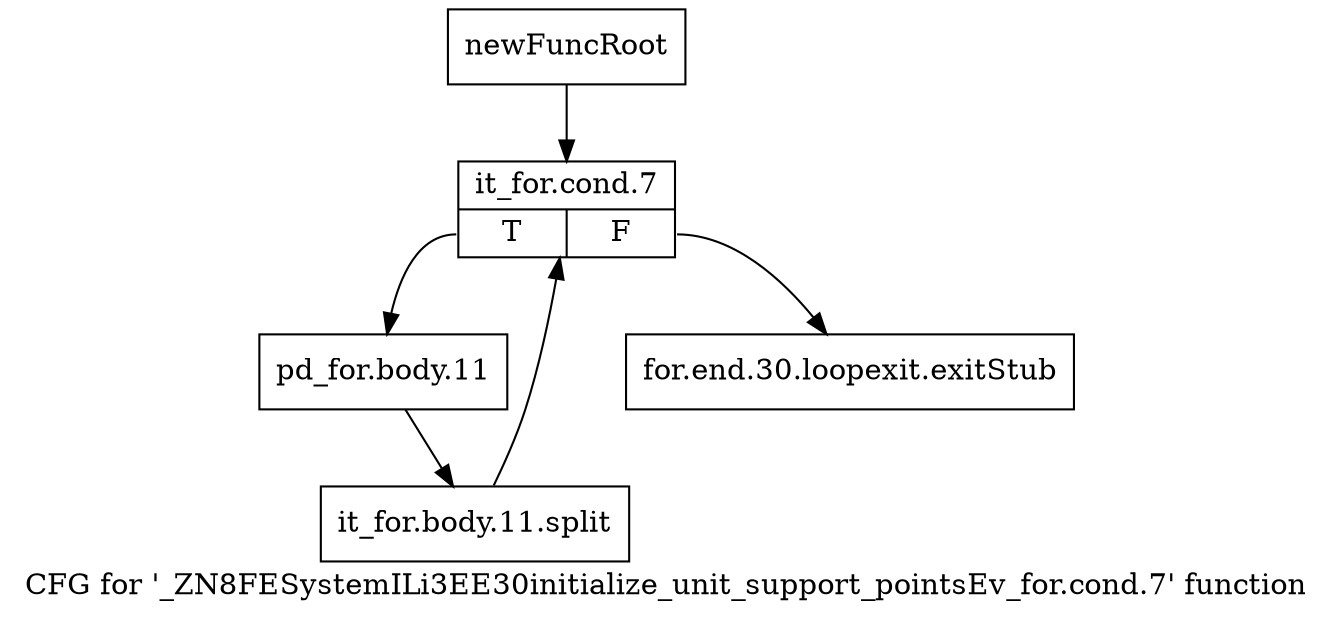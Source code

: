 digraph "CFG for '_ZN8FESystemILi3EE30initialize_unit_support_pointsEv_for.cond.7' function" {
	label="CFG for '_ZN8FESystemILi3EE30initialize_unit_support_pointsEv_for.cond.7' function";

	Node0x9152840 [shape=record,label="{newFuncRoot}"];
	Node0x9152840 -> Node0x9157d40;
	Node0x9157cf0 [shape=record,label="{for.end.30.loopexit.exitStub}"];
	Node0x9157d40 [shape=record,label="{it_for.cond.7|{<s0>T|<s1>F}}"];
	Node0x9157d40:s0 -> Node0x9157d90;
	Node0x9157d40:s1 -> Node0x9157cf0;
	Node0x9157d90 [shape=record,label="{pd_for.body.11}"];
	Node0x9157d90 -> Node0xc656c40;
	Node0xc656c40 [shape=record,label="{it_for.body.11.split}"];
	Node0xc656c40 -> Node0x9157d40;
}
